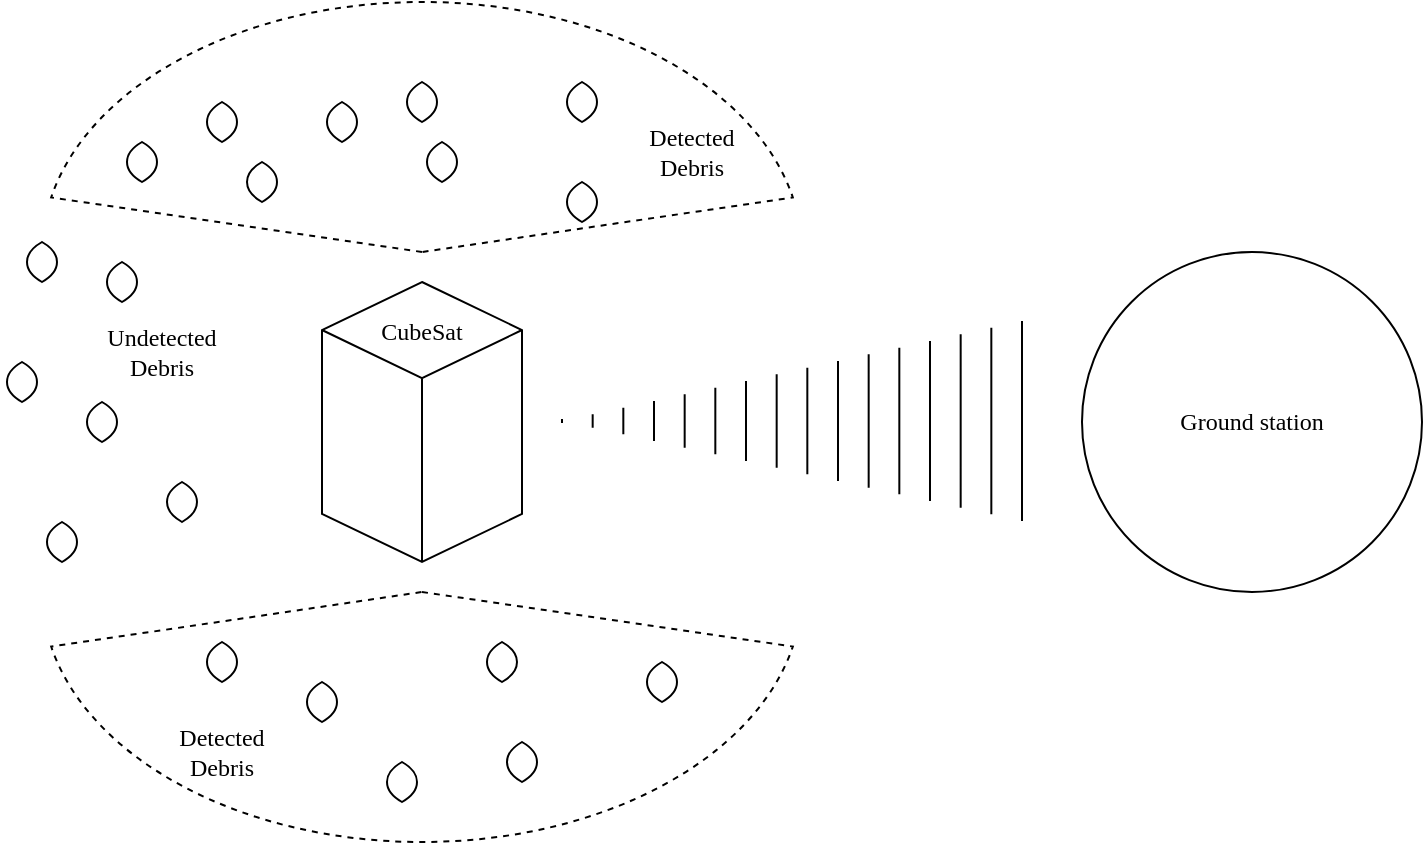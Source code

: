 <mxfile version="26.2.10">
  <diagram name="Page-1" id="KYtqhg6V5aARJ8DmFEJh">
    <mxGraphModel dx="1044" dy="574" grid="1" gridSize="10" guides="1" tooltips="1" connect="1" arrows="1" fold="1" page="1" pageScale="1" pageWidth="1169" pageHeight="1654" math="0" shadow="0">
      <root>
        <mxCell id="0" />
        <mxCell id="1" parent="0" />
        <mxCell id="SW7_xnOrG3bbEC9SxCLT-1" value="" style="html=1;shape=mxgraph.basic.isocube;isoAngle=15;fontFamily=modern;fontSource=https%3A%2F%2Fsourceforge.net%2Fprojects%2Fcm-unicode%2F;" vertex="1" parent="1">
          <mxGeometry x="370" y="190" width="100" height="140" as="geometry" />
        </mxCell>
        <mxCell id="SW7_xnOrG3bbEC9SxCLT-2" value="" style="verticalLabelPosition=bottom;verticalAlign=top;html=1;shape=mxgraph.basic.pie;startAngle=0.285;endAngle=0.715;fillColor=none;dashed=1;fontFamily=modern;fontSource=https%3A%2F%2Fsourceforge.net%2Fprojects%2Fcm-unicode%2F;" vertex="1" parent="1">
          <mxGeometry x="230" y="220" width="380" height="250" as="geometry" />
        </mxCell>
        <mxCell id="SW7_xnOrG3bbEC9SxCLT-3" value="" style="verticalLabelPosition=bottom;verticalAlign=top;html=1;shape=mxgraph.basic.pie;startAngle=0.285;endAngle=0.715;rotation=-180;fillColor=none;dashed=1;fontFamily=modern;fontSource=https%3A%2F%2Fsourceforge.net%2Fprojects%2Fcm-unicode%2F;" vertex="1" parent="1">
          <mxGeometry x="230" y="50" width="380" height="250" as="geometry" />
        </mxCell>
        <mxCell id="SW7_xnOrG3bbEC9SxCLT-4" value="" style="whiteSpace=wrap;html=1;shape=mxgraph.basic.pointed_oval;fontFamily=modern;fontSource=https%3A%2F%2Fsourceforge.net%2Fprojects%2Fcm-unicode%2F;" vertex="1" parent="1">
          <mxGeometry x="220" y="170" width="20" height="20" as="geometry" />
        </mxCell>
        <mxCell id="SW7_xnOrG3bbEC9SxCLT-5" value="" style="whiteSpace=wrap;html=1;shape=mxgraph.basic.pointed_oval;fontFamily=modern;fontSource=https%3A%2F%2Fsourceforge.net%2Fprojects%2Fcm-unicode%2F;" vertex="1" parent="1">
          <mxGeometry x="270" y="120" width="20" height="20" as="geometry" />
        </mxCell>
        <mxCell id="SW7_xnOrG3bbEC9SxCLT-6" value="" style="whiteSpace=wrap;html=1;shape=mxgraph.basic.pointed_oval;fontFamily=modern;fontSource=https%3A%2F%2Fsourceforge.net%2Fprojects%2Fcm-unicode%2F;" vertex="1" parent="1">
          <mxGeometry x="260" y="180" width="20" height="20" as="geometry" />
        </mxCell>
        <mxCell id="SW7_xnOrG3bbEC9SxCLT-7" value="" style="whiteSpace=wrap;html=1;shape=mxgraph.basic.pointed_oval;fontFamily=modern;fontSource=https%3A%2F%2Fsourceforge.net%2Fprojects%2Fcm-unicode%2F;" vertex="1" parent="1">
          <mxGeometry x="210" y="230" width="20" height="20" as="geometry" />
        </mxCell>
        <mxCell id="SW7_xnOrG3bbEC9SxCLT-8" value="" style="whiteSpace=wrap;html=1;shape=mxgraph.basic.pointed_oval;fontFamily=modern;fontSource=https%3A%2F%2Fsourceforge.net%2Fprojects%2Fcm-unicode%2F;" vertex="1" parent="1">
          <mxGeometry x="290" y="290" width="20" height="20" as="geometry" />
        </mxCell>
        <mxCell id="SW7_xnOrG3bbEC9SxCLT-9" value="" style="whiteSpace=wrap;html=1;shape=mxgraph.basic.pointed_oval;fontFamily=modern;fontSource=https%3A%2F%2Fsourceforge.net%2Fprojects%2Fcm-unicode%2F;" vertex="1" parent="1">
          <mxGeometry x="230" y="310" width="20" height="20" as="geometry" />
        </mxCell>
        <mxCell id="SW7_xnOrG3bbEC9SxCLT-10" value="" style="whiteSpace=wrap;html=1;shape=mxgraph.basic.pointed_oval;fontFamily=modern;fontSource=https%3A%2F%2Fsourceforge.net%2Fprojects%2Fcm-unicode%2F;" vertex="1" parent="1">
          <mxGeometry x="250" y="250" width="20" height="20" as="geometry" />
        </mxCell>
        <mxCell id="SW7_xnOrG3bbEC9SxCLT-11" value="" style="whiteSpace=wrap;html=1;shape=mxgraph.basic.pointed_oval;fontFamily=modern;fontSource=https%3A%2F%2Fsourceforge.net%2Fprojects%2Fcm-unicode%2F;" vertex="1" parent="1">
          <mxGeometry x="310" y="100" width="20" height="20" as="geometry" />
        </mxCell>
        <mxCell id="SW7_xnOrG3bbEC9SxCLT-12" value="" style="whiteSpace=wrap;html=1;shape=mxgraph.basic.pointed_oval;fontFamily=modern;fontSource=https%3A%2F%2Fsourceforge.net%2Fprojects%2Fcm-unicode%2F;" vertex="1" parent="1">
          <mxGeometry x="330" y="130" width="20" height="20" as="geometry" />
        </mxCell>
        <mxCell id="SW7_xnOrG3bbEC9SxCLT-13" value="" style="whiteSpace=wrap;html=1;shape=mxgraph.basic.pointed_oval;fontFamily=modern;fontSource=https%3A%2F%2Fsourceforge.net%2Fprojects%2Fcm-unicode%2F;" vertex="1" parent="1">
          <mxGeometry x="410" y="90" width="20" height="20" as="geometry" />
        </mxCell>
        <mxCell id="SW7_xnOrG3bbEC9SxCLT-14" value="" style="whiteSpace=wrap;html=1;shape=mxgraph.basic.pointed_oval;fontFamily=modern;fontSource=https%3A%2F%2Fsourceforge.net%2Fprojects%2Fcm-unicode%2F;" vertex="1" parent="1">
          <mxGeometry x="370" y="100" width="20" height="20" as="geometry" />
        </mxCell>
        <mxCell id="SW7_xnOrG3bbEC9SxCLT-15" value="" style="whiteSpace=wrap;html=1;shape=mxgraph.basic.pointed_oval;fontFamily=modern;fontSource=https%3A%2F%2Fsourceforge.net%2Fprojects%2Fcm-unicode%2F;" vertex="1" parent="1">
          <mxGeometry x="490" y="140" width="20" height="20" as="geometry" />
        </mxCell>
        <mxCell id="SW7_xnOrG3bbEC9SxCLT-16" value="" style="whiteSpace=wrap;html=1;shape=mxgraph.basic.pointed_oval;fontFamily=modern;fontSource=https%3A%2F%2Fsourceforge.net%2Fprojects%2Fcm-unicode%2F;" vertex="1" parent="1">
          <mxGeometry x="420" y="120" width="20" height="20" as="geometry" />
        </mxCell>
        <mxCell id="SW7_xnOrG3bbEC9SxCLT-17" value="" style="whiteSpace=wrap;html=1;shape=mxgraph.basic.pointed_oval;fontFamily=modern;fontSource=https%3A%2F%2Fsourceforge.net%2Fprojects%2Fcm-unicode%2F;" vertex="1" parent="1">
          <mxGeometry x="490" y="90" width="20" height="20" as="geometry" />
        </mxCell>
        <mxCell id="SW7_xnOrG3bbEC9SxCLT-18" value="" style="whiteSpace=wrap;html=1;shape=mxgraph.basic.pointed_oval;fontFamily=modern;fontSource=https%3A%2F%2Fsourceforge.net%2Fprojects%2Fcm-unicode%2F;" vertex="1" parent="1">
          <mxGeometry x="450" y="370" width="20" height="20" as="geometry" />
        </mxCell>
        <mxCell id="SW7_xnOrG3bbEC9SxCLT-19" value="" style="whiteSpace=wrap;html=1;shape=mxgraph.basic.pointed_oval;fontFamily=modern;fontSource=https%3A%2F%2Fsourceforge.net%2Fprojects%2Fcm-unicode%2F;" vertex="1" parent="1">
          <mxGeometry x="310" y="370" width="20" height="20" as="geometry" />
        </mxCell>
        <mxCell id="SW7_xnOrG3bbEC9SxCLT-20" value="&lt;span style=&quot;color: rgba(0, 0, 0, 0); font-size: 0px; text-align: start; text-wrap-mode: nowrap;&quot;&gt;%3CmxGraphModel%3E%3Croot%3E%3CmxCell%20id%3D%220%22%2F%3E%3CmxCell%20id%3D%221%22%20parent%3D%220%22%2F%3E%3CmxCell%20id%3D%222%22%20value%3D%22%22%20style%3D%22whiteSpace%3Dwrap%3Bhtml%3D1%3Bshape%3Dmxgraph.basic.pointed_oval%22%20vertex%3D%221%22%20parent%3D%221%22%3E%3CmxGeometry%20x%3D%22150%22%20y%3D%2250%22%20width%3D%2220%22%20height%3D%2220%22%20as%3D%22geometry%22%2F%3E%3C%2FmxCell%3E%3C%2Froot%3E%3C%2FmxGraphModel%3E&lt;/span&gt;" style="whiteSpace=wrap;html=1;shape=mxgraph.basic.pointed_oval;fontFamily=modern;fontSource=https%3A%2F%2Fsourceforge.net%2Fprojects%2Fcm-unicode%2F;" vertex="1" parent="1">
          <mxGeometry x="400" y="430" width="20" height="20" as="geometry" />
        </mxCell>
        <mxCell id="SW7_xnOrG3bbEC9SxCLT-21" value="" style="whiteSpace=wrap;html=1;shape=mxgraph.basic.pointed_oval;fontFamily=modern;fontSource=https%3A%2F%2Fsourceforge.net%2Fprojects%2Fcm-unicode%2F;" vertex="1" parent="1">
          <mxGeometry x="360" y="390" width="20" height="20" as="geometry" />
        </mxCell>
        <mxCell id="SW7_xnOrG3bbEC9SxCLT-22" value="" style="whiteSpace=wrap;html=1;shape=mxgraph.basic.pointed_oval;fontFamily=modern;fontSource=https%3A%2F%2Fsourceforge.net%2Fprojects%2Fcm-unicode%2F;" vertex="1" parent="1">
          <mxGeometry x="530" y="380" width="20" height="20" as="geometry" />
        </mxCell>
        <mxCell id="SW7_xnOrG3bbEC9SxCLT-23" value="" style="whiteSpace=wrap;html=1;shape=mxgraph.basic.pointed_oval;fontFamily=modern;fontSource=https%3A%2F%2Fsourceforge.net%2Fprojects%2Fcm-unicode%2F;" vertex="1" parent="1">
          <mxGeometry x="460" y="420" width="20" height="20" as="geometry" />
        </mxCell>
        <mxCell id="SW7_xnOrG3bbEC9SxCLT-24" value="Ground station" style="ellipse;whiteSpace=wrap;html=1;aspect=fixed;fontFamily=modern;fontSource=https%3A%2F%2Fsourceforge.net%2Fprojects%2Fcm-unicode%2F;" vertex="1" parent="1">
          <mxGeometry x="750" y="175" width="170" height="170" as="geometry" />
        </mxCell>
        <mxCell id="SW7_xnOrG3bbEC9SxCLT-25" value="" style="shape=mxgraph.arrows2.wedgeArrowDashed2;html=1;bendable=0;startWidth=50;stepSize=15;rounded=0;fontFamily=modern;fontSource=https%3A%2F%2Fsourceforge.net%2Fprojects%2Fcm-unicode%2F;" edge="1" parent="1">
          <mxGeometry width="100" height="100" relative="1" as="geometry">
            <mxPoint x="720" y="259.5" as="sourcePoint" />
            <mxPoint x="490" y="259.5" as="targetPoint" />
          </mxGeometry>
        </mxCell>
        <mxCell id="SW7_xnOrG3bbEC9SxCLT-26" value="CubeSat" style="text;html=1;align=center;verticalAlign=middle;whiteSpace=wrap;rounded=0;fontFamily=modern;fontSource=https%3A%2F%2Fsourceforge.net%2Fprojects%2Fcm-unicode%2F;" vertex="1" parent="1">
          <mxGeometry x="390" y="200" width="60" height="30" as="geometry" />
        </mxCell>
        <mxCell id="SW7_xnOrG3bbEC9SxCLT-27" value="Undetected Debris" style="text;html=1;align=center;verticalAlign=middle;whiteSpace=wrap;rounded=0;fontFamily=modern;fontSource=https%3A%2F%2Fsourceforge.net%2Fprojects%2Fcm-unicode%2F;" vertex="1" parent="1">
          <mxGeometry x="260" y="210" width="60" height="30" as="geometry" />
        </mxCell>
        <mxCell id="SW7_xnOrG3bbEC9SxCLT-28" value="Detected Debris" style="text;html=1;align=center;verticalAlign=middle;whiteSpace=wrap;rounded=0;fontFamily=modern;fontSource=https%3A%2F%2Fsourceforge.net%2Fprojects%2Fcm-unicode%2F;" vertex="1" parent="1">
          <mxGeometry x="525" y="110" width="60" height="30" as="geometry" />
        </mxCell>
        <mxCell id="SW7_xnOrG3bbEC9SxCLT-29" value="Detected Debris" style="text;html=1;align=center;verticalAlign=middle;whiteSpace=wrap;rounded=0;fontFamily=modern;fontSource=https%3A%2F%2Fsourceforge.net%2Fprojects%2Fcm-unicode%2F;" vertex="1" parent="1">
          <mxGeometry x="290" y="410" width="60" height="30" as="geometry" />
        </mxCell>
      </root>
    </mxGraphModel>
  </diagram>
</mxfile>
